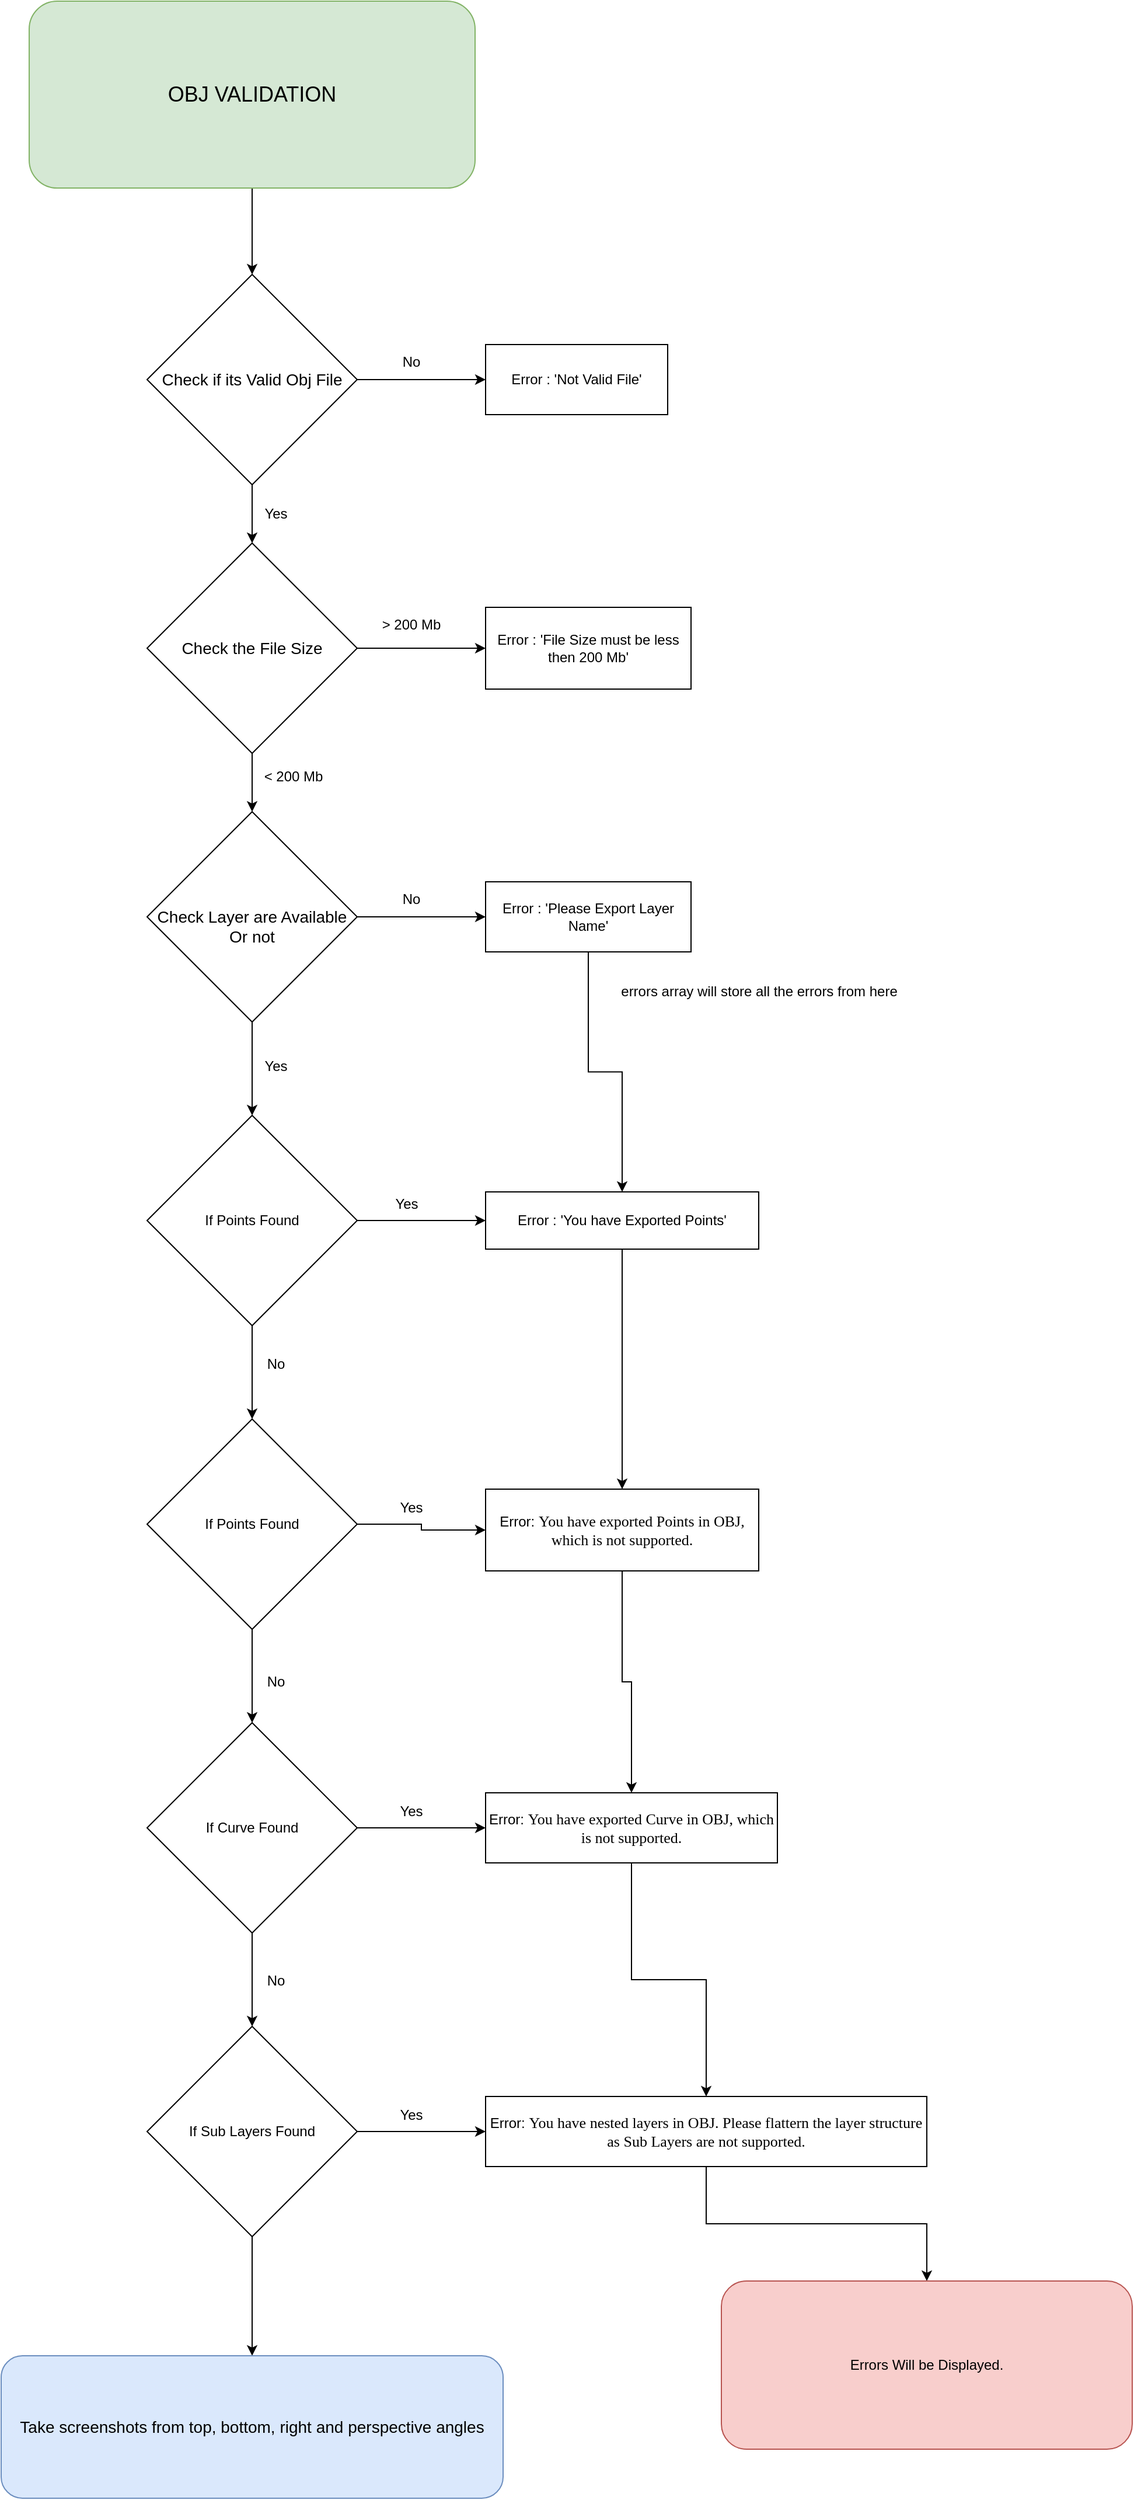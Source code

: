 <mxfile version="24.8.4">
  <diagram name="Page-1" id="fwmnRvMT8V_podwV_Cl4">
    <mxGraphModel dx="2074" dy="1448" grid="1" gridSize="16" guides="1" tooltips="1" connect="1" arrows="1" fold="1" page="0" pageScale="1" pageWidth="827" pageHeight="1169" math="0" shadow="0">
      <root>
        <mxCell id="0" />
        <mxCell id="1" parent="0" />
        <mxCell id="uJCHSqAUlutNR60RQWR9-8" value="" style="edgeStyle=orthogonalEdgeStyle;rounded=0;orthogonalLoop=1;jettySize=auto;html=1;" parent="1" source="uJCHSqAUlutNR60RQWR9-4" target="uJCHSqAUlutNR60RQWR9-7" edge="1">
          <mxGeometry relative="1" as="geometry" />
        </mxCell>
        <mxCell id="uJCHSqAUlutNR60RQWR9-10" value="" style="edgeStyle=orthogonalEdgeStyle;rounded=0;orthogonalLoop=1;jettySize=auto;html=1;" parent="1" source="uJCHSqAUlutNR60RQWR9-4" target="uJCHSqAUlutNR60RQWR9-9" edge="1">
          <mxGeometry relative="1" as="geometry" />
        </mxCell>
        <mxCell id="uJCHSqAUlutNR60RQWR9-4" value="&lt;font style=&quot;font-size: 14px;&quot;&gt;Check if its Valid Obj File&lt;/font&gt;" style="rhombus;whiteSpace=wrap;html=1;" parent="1" vertex="1">
          <mxGeometry x="324" y="170" width="180" height="180" as="geometry" />
        </mxCell>
        <mxCell id="uJCHSqAUlutNR60RQWR9-14" value="" style="edgeStyle=orthogonalEdgeStyle;rounded=0;orthogonalLoop=1;jettySize=auto;html=1;" parent="1" source="uJCHSqAUlutNR60RQWR9-7" target="uJCHSqAUlutNR60RQWR9-13" edge="1">
          <mxGeometry relative="1" as="geometry" />
        </mxCell>
        <mxCell id="uJCHSqAUlutNR60RQWR9-17" value="" style="edgeStyle=orthogonalEdgeStyle;rounded=0;orthogonalLoop=1;jettySize=auto;html=1;" parent="1" source="uJCHSqAUlutNR60RQWR9-7" target="uJCHSqAUlutNR60RQWR9-16" edge="1">
          <mxGeometry relative="1" as="geometry" />
        </mxCell>
        <mxCell id="uJCHSqAUlutNR60RQWR9-7" value="&lt;font style=&quot;font-size: 14px;&quot;&gt;Check the File Size&lt;/font&gt;" style="rhombus;whiteSpace=wrap;html=1;" parent="1" vertex="1">
          <mxGeometry x="324" y="400" width="180" height="180" as="geometry" />
        </mxCell>
        <mxCell id="uJCHSqAUlutNR60RQWR9-9" value="Error : &#39;Not Valid File&#39;" style="whiteSpace=wrap;html=1;" parent="1" vertex="1">
          <mxGeometry x="614" y="230" width="156" height="60" as="geometry" />
        </mxCell>
        <mxCell id="uJCHSqAUlutNR60RQWR9-11" value="No" style="text;html=1;align=center;verticalAlign=middle;resizable=0;points=[];autosize=1;strokeColor=none;fillColor=none;" parent="1" vertex="1">
          <mxGeometry x="530" y="230" width="40" height="30" as="geometry" />
        </mxCell>
        <mxCell id="uJCHSqAUlutNR60RQWR9-12" value="Yes" style="text;html=1;align=center;verticalAlign=middle;resizable=0;points=[];autosize=1;strokeColor=none;fillColor=none;" parent="1" vertex="1">
          <mxGeometry x="414" y="360" width="40" height="30" as="geometry" />
        </mxCell>
        <mxCell id="uJCHSqAUlutNR60RQWR9-13" value="Error : &#39;File Size must be less then 200 Mb&#39;" style="whiteSpace=wrap;html=1;" parent="1" vertex="1">
          <mxGeometry x="614" y="455" width="176" height="70" as="geometry" />
        </mxCell>
        <mxCell id="uJCHSqAUlutNR60RQWR9-15" value="&amp;gt; 200 Mb" style="text;html=1;align=center;verticalAlign=middle;resizable=0;points=[];autosize=1;strokeColor=none;fillColor=none;" parent="1" vertex="1">
          <mxGeometry x="515" y="455" width="70" height="30" as="geometry" />
        </mxCell>
        <mxCell id="uJCHSqAUlutNR60RQWR9-20" value="" style="edgeStyle=orthogonalEdgeStyle;rounded=0;orthogonalLoop=1;jettySize=auto;html=1;" parent="1" source="uJCHSqAUlutNR60RQWR9-16" target="uJCHSqAUlutNR60RQWR9-19" edge="1">
          <mxGeometry relative="1" as="geometry" />
        </mxCell>
        <mxCell id="uJCHSqAUlutNR60RQWR9-23" value="" style="edgeStyle=orthogonalEdgeStyle;rounded=0;orthogonalLoop=1;jettySize=auto;html=1;" parent="1" source="uJCHSqAUlutNR60RQWR9-16" target="uJCHSqAUlutNR60RQWR9-22" edge="1">
          <mxGeometry relative="1" as="geometry" />
        </mxCell>
        <mxCell id="uJCHSqAUlutNR60RQWR9-16" value="&lt;div&gt;&lt;font style=&quot;font-size: 14px;&quot;&gt;&lt;br&gt;&lt;/font&gt;&lt;/div&gt;&lt;font style=&quot;font-size: 14px;&quot;&gt;Check Layer are Available Or not&lt;/font&gt;" style="rhombus;whiteSpace=wrap;html=1;" parent="1" vertex="1">
          <mxGeometry x="324" y="630" width="180" height="180" as="geometry" />
        </mxCell>
        <mxCell id="uJCHSqAUlutNR60RQWR9-18" value="&amp;lt; 200 Mb" style="text;html=1;align=center;verticalAlign=middle;resizable=0;points=[];autosize=1;strokeColor=none;fillColor=none;" parent="1" vertex="1">
          <mxGeometry x="414" y="585" width="70" height="30" as="geometry" />
        </mxCell>
        <mxCell id="VjX9sWDVCMlh1k3KSn6q-1" style="edgeStyle=orthogonalEdgeStyle;rounded=0;orthogonalLoop=1;jettySize=auto;html=1;exitX=0.5;exitY=1;exitDx=0;exitDy=0;entryX=0.5;entryY=0;entryDx=0;entryDy=0;" edge="1" parent="1" source="uJCHSqAUlutNR60RQWR9-19" target="uJCHSqAUlutNR60RQWR9-24">
          <mxGeometry relative="1" as="geometry" />
        </mxCell>
        <mxCell id="uJCHSqAUlutNR60RQWR9-19" value="Error : &#39;Please Export Layer Name&#39;" style="whiteSpace=wrap;html=1;" parent="1" vertex="1">
          <mxGeometry x="614" y="690" width="176" height="60" as="geometry" />
        </mxCell>
        <mxCell id="uJCHSqAUlutNR60RQWR9-21" value="No" style="text;html=1;align=center;verticalAlign=middle;resizable=0;points=[];autosize=1;strokeColor=none;fillColor=none;" parent="1" vertex="1">
          <mxGeometry x="530" y="690" width="40" height="30" as="geometry" />
        </mxCell>
        <mxCell id="uJCHSqAUlutNR60RQWR9-25" value="" style="edgeStyle=orthogonalEdgeStyle;rounded=0;orthogonalLoop=1;jettySize=auto;html=1;" parent="1" source="uJCHSqAUlutNR60RQWR9-22" target="uJCHSqAUlutNR60RQWR9-24" edge="1">
          <mxGeometry relative="1" as="geometry" />
        </mxCell>
        <mxCell id="uJCHSqAUlutNR60RQWR9-28" value="" style="edgeStyle=orthogonalEdgeStyle;rounded=0;orthogonalLoop=1;jettySize=auto;html=1;" parent="1" source="uJCHSqAUlutNR60RQWR9-22" target="uJCHSqAUlutNR60RQWR9-27" edge="1">
          <mxGeometry relative="1" as="geometry" />
        </mxCell>
        <mxCell id="uJCHSqAUlutNR60RQWR9-22" value="If Points Found" style="rhombus;whiteSpace=wrap;html=1;" parent="1" vertex="1">
          <mxGeometry x="324" y="890" width="180" height="180" as="geometry" />
        </mxCell>
        <mxCell id="VjX9sWDVCMlh1k3KSn6q-2" style="edgeStyle=orthogonalEdgeStyle;rounded=0;orthogonalLoop=1;jettySize=auto;html=1;entryX=0.5;entryY=0;entryDx=0;entryDy=0;" edge="1" parent="1" source="uJCHSqAUlutNR60RQWR9-24" target="uJCHSqAUlutNR60RQWR9-32">
          <mxGeometry relative="1" as="geometry" />
        </mxCell>
        <mxCell id="uJCHSqAUlutNR60RQWR9-24" value="Error : &#39;You have Exported Points&#39;" style="whiteSpace=wrap;html=1;" parent="1" vertex="1">
          <mxGeometry x="614" y="955.5" width="234" height="49" as="geometry" />
        </mxCell>
        <mxCell id="uJCHSqAUlutNR60RQWR9-26" value="Yes" style="text;html=1;align=center;verticalAlign=middle;resizable=0;points=[];autosize=1;strokeColor=none;fillColor=none;" parent="1" vertex="1">
          <mxGeometry x="522" y="950" width="48" height="32" as="geometry" />
        </mxCell>
        <mxCell id="uJCHSqAUlutNR60RQWR9-33" value="" style="edgeStyle=orthogonalEdgeStyle;rounded=0;orthogonalLoop=1;jettySize=auto;html=1;" parent="1" source="uJCHSqAUlutNR60RQWR9-27" target="uJCHSqAUlutNR60RQWR9-32" edge="1">
          <mxGeometry relative="1" as="geometry" />
        </mxCell>
        <mxCell id="uJCHSqAUlutNR60RQWR9-35" value="" style="edgeStyle=orthogonalEdgeStyle;rounded=0;orthogonalLoop=1;jettySize=auto;html=1;" parent="1" source="uJCHSqAUlutNR60RQWR9-27" target="uJCHSqAUlutNR60RQWR9-34" edge="1">
          <mxGeometry relative="1" as="geometry" />
        </mxCell>
        <mxCell id="uJCHSqAUlutNR60RQWR9-27" value="If Points Found" style="rhombus;whiteSpace=wrap;html=1;" parent="1" vertex="1">
          <mxGeometry x="324" y="1150" width="180" height="180" as="geometry" />
        </mxCell>
        <mxCell id="uJCHSqAUlutNR60RQWR9-30" style="edgeStyle=orthogonalEdgeStyle;rounded=0;orthogonalLoop=1;jettySize=auto;html=1;entryX=0.5;entryY=0;entryDx=0;entryDy=0;" parent="1" source="uJCHSqAUlutNR60RQWR9-29" target="uJCHSqAUlutNR60RQWR9-4" edge="1">
          <mxGeometry relative="1" as="geometry" />
        </mxCell>
        <mxCell id="uJCHSqAUlutNR60RQWR9-29" value="&lt;span style=&quot;font-size: 18px;&quot;&gt;OBJ VALIDATION&lt;/span&gt;" style="rounded=1;whiteSpace=wrap;html=1;fillColor=#d5e8d4;strokeColor=#82b366;" parent="1" vertex="1">
          <mxGeometry x="223" y="-64" width="382" height="160" as="geometry" />
        </mxCell>
        <mxCell id="uJCHSqAUlutNR60RQWR9-31" value="Yes" style="text;html=1;align=center;verticalAlign=middle;resizable=0;points=[];autosize=1;strokeColor=none;fillColor=none;" parent="1" vertex="1">
          <mxGeometry x="410" y="832" width="48" height="32" as="geometry" />
        </mxCell>
        <mxCell id="uJCHSqAUlutNR60RQWR9-32" value="Error:&amp;nbsp;&lt;span style=&quot;font-family: &amp;quot;Trebuchet MS&amp;quot;; font-size: 13px; text-align: left; white-space-collapse: preserve;&quot;&gt;You have exported Points in OBJ, which is not supported.&lt;/span&gt;" style="whiteSpace=wrap;html=1;" parent="1" vertex="1">
          <mxGeometry x="614" y="1210" width="234" height="70" as="geometry" />
        </mxCell>
        <mxCell id="uJCHSqAUlutNR60RQWR9-37" value="" style="edgeStyle=orthogonalEdgeStyle;rounded=0;orthogonalLoop=1;jettySize=auto;html=1;" parent="1" source="uJCHSqAUlutNR60RQWR9-34" target="uJCHSqAUlutNR60RQWR9-36" edge="1">
          <mxGeometry relative="1" as="geometry" />
        </mxCell>
        <mxCell id="tM5M1X1QQkstpcc5kSok-2" value="" style="edgeStyle=orthogonalEdgeStyle;rounded=0;orthogonalLoop=1;jettySize=auto;html=1;" parent="1" source="uJCHSqAUlutNR60RQWR9-34" target="tM5M1X1QQkstpcc5kSok-1" edge="1">
          <mxGeometry relative="1" as="geometry" />
        </mxCell>
        <mxCell id="uJCHSqAUlutNR60RQWR9-34" value="If Curve Found" style="rhombus;whiteSpace=wrap;html=1;" parent="1" vertex="1">
          <mxGeometry x="324" y="1410" width="180" height="180" as="geometry" />
        </mxCell>
        <mxCell id="VjX9sWDVCMlh1k3KSn6q-4" style="edgeStyle=orthogonalEdgeStyle;rounded=0;orthogonalLoop=1;jettySize=auto;html=1;entryX=0.5;entryY=0;entryDx=0;entryDy=0;" edge="1" parent="1" source="uJCHSqAUlutNR60RQWR9-36" target="tM5M1X1QQkstpcc5kSok-3">
          <mxGeometry relative="1" as="geometry" />
        </mxCell>
        <mxCell id="uJCHSqAUlutNR60RQWR9-36" value="Error:&amp;nbsp;&lt;span style=&quot;white-space-collapse: preserve; font-family: &amp;quot;Trebuchet MS&amp;quot;; font-size: 13px; text-align: left;&quot;&gt;You have exported Curve in OBJ, which is not supported.&lt;/span&gt;" style="whiteSpace=wrap;html=1;" parent="1" vertex="1">
          <mxGeometry x="614" y="1470" width="250" height="60" as="geometry" />
        </mxCell>
        <mxCell id="uJCHSqAUlutNR60RQWR9-38" value="Yes" style="text;html=1;align=center;verticalAlign=middle;resizable=0;points=[];autosize=1;strokeColor=none;fillColor=none;" parent="1" vertex="1">
          <mxGeometry x="526" y="1210" width="48" height="32" as="geometry" />
        </mxCell>
        <mxCell id="uJCHSqAUlutNR60RQWR9-39" value="Yes" style="text;html=1;align=center;verticalAlign=middle;resizable=0;points=[];autosize=1;strokeColor=none;fillColor=none;" parent="1" vertex="1">
          <mxGeometry x="526" y="1470" width="48" height="32" as="geometry" />
        </mxCell>
        <mxCell id="uJCHSqAUlutNR60RQWR9-41" value="No" style="text;html=1;align=center;verticalAlign=middle;resizable=0;points=[];autosize=1;strokeColor=none;fillColor=none;" parent="1" vertex="1">
          <mxGeometry x="414" y="1088" width="40" height="30" as="geometry" />
        </mxCell>
        <mxCell id="uJCHSqAUlutNR60RQWR9-42" value="No" style="text;html=1;align=center;verticalAlign=middle;resizable=0;points=[];autosize=1;strokeColor=none;fillColor=none;" parent="1" vertex="1">
          <mxGeometry x="414" y="1360" width="40" height="30" as="geometry" />
        </mxCell>
        <mxCell id="tM5M1X1QQkstpcc5kSok-4" value="" style="edgeStyle=orthogonalEdgeStyle;rounded=0;orthogonalLoop=1;jettySize=auto;html=1;" parent="1" source="tM5M1X1QQkstpcc5kSok-1" target="tM5M1X1QQkstpcc5kSok-3" edge="1">
          <mxGeometry relative="1" as="geometry" />
        </mxCell>
        <mxCell id="tM5M1X1QQkstpcc5kSok-8" value="" style="edgeStyle=orthogonalEdgeStyle;rounded=0;orthogonalLoop=1;jettySize=auto;html=1;" parent="1" source="tM5M1X1QQkstpcc5kSok-1" target="tM5M1X1QQkstpcc5kSok-7" edge="1">
          <mxGeometry relative="1" as="geometry" />
        </mxCell>
        <mxCell id="tM5M1X1QQkstpcc5kSok-1" value="If Sub Layers Found" style="rhombus;whiteSpace=wrap;html=1;" parent="1" vertex="1">
          <mxGeometry x="324" y="1670" width="180" height="180" as="geometry" />
        </mxCell>
        <mxCell id="VjX9sWDVCMlh1k3KSn6q-6" style="edgeStyle=orthogonalEdgeStyle;rounded=0;orthogonalLoop=1;jettySize=auto;html=1;entryX=0.5;entryY=0;entryDx=0;entryDy=0;" edge="1" parent="1" source="tM5M1X1QQkstpcc5kSok-3" target="VjX9sWDVCMlh1k3KSn6q-5">
          <mxGeometry relative="1" as="geometry" />
        </mxCell>
        <mxCell id="tM5M1X1QQkstpcc5kSok-3" value="Error:&amp;nbsp;&lt;span style=&quot;font-family: &amp;quot;Trebuchet MS&amp;quot;; font-size: 13px; text-align: left; white-space-collapse: preserve;&quot;&gt;You have nested layers in OBJ. Please flattern the layer structure as Sub Layers are not supported.&lt;/span&gt;" style="whiteSpace=wrap;html=1;" parent="1" vertex="1">
          <mxGeometry x="614" y="1730" width="378" height="60" as="geometry" />
        </mxCell>
        <mxCell id="tM5M1X1QQkstpcc5kSok-5" value="Yes" style="text;html=1;align=center;verticalAlign=middle;resizable=0;points=[];autosize=1;strokeColor=none;fillColor=none;" parent="1" vertex="1">
          <mxGeometry x="526" y="1730" width="48" height="32" as="geometry" />
        </mxCell>
        <mxCell id="tM5M1X1QQkstpcc5kSok-6" value="No" style="text;html=1;align=center;verticalAlign=middle;resizable=0;points=[];autosize=1;strokeColor=none;fillColor=none;" parent="1" vertex="1">
          <mxGeometry x="414" y="1616" width="40" height="30" as="geometry" />
        </mxCell>
        <mxCell id="tM5M1X1QQkstpcc5kSok-7" value="&lt;font style=&quot;font-size: 14px;&quot;&gt;Take screenshots from top, bottom, right and perspective angles&lt;/font&gt;" style="rounded=1;whiteSpace=wrap;html=1;fillColor=#dae8fc;strokeColor=#6c8ebf;" parent="1" vertex="1">
          <mxGeometry x="199" y="1952" width="430" height="122" as="geometry" />
        </mxCell>
        <mxCell id="VjX9sWDVCMlh1k3KSn6q-3" style="edgeStyle=orthogonalEdgeStyle;rounded=0;orthogonalLoop=1;jettySize=auto;html=1;entryX=0.5;entryY=0;entryDx=0;entryDy=0;" edge="1" parent="1" source="uJCHSqAUlutNR60RQWR9-32" target="uJCHSqAUlutNR60RQWR9-36">
          <mxGeometry relative="1" as="geometry" />
        </mxCell>
        <mxCell id="VjX9sWDVCMlh1k3KSn6q-5" value="Errors Will be Displayed." style="rounded=1;whiteSpace=wrap;html=1;fillColor=#f8cecc;strokeColor=#b85450;" vertex="1" parent="1">
          <mxGeometry x="816" y="1888" width="352" height="144" as="geometry" />
        </mxCell>
        <mxCell id="VjX9sWDVCMlh1k3KSn6q-8" value="errors array will store all the errors from here" style="text;html=1;align=center;verticalAlign=middle;resizable=0;points=[];autosize=1;strokeColor=none;fillColor=none;" vertex="1" parent="1">
          <mxGeometry x="712" y="768" width="272" height="32" as="geometry" />
        </mxCell>
      </root>
    </mxGraphModel>
  </diagram>
</mxfile>

